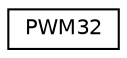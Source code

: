 digraph "Graphical Class Hierarchy"
{
  edge [fontname="Helvetica",fontsize="10",labelfontname="Helvetica",labelfontsize="10"];
  node [fontname="Helvetica",fontsize="10",shape=record];
  rankdir="LR";
  Node1 [label="PWM32",height=0.2,width=0.4,color="black", fillcolor="white", style="filled",URL="$classPWM32.html",tooltip="Run up to 32 channels of low speed PWM (up to ~10kHz@80MHz clock). "];
}

